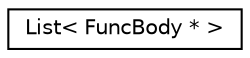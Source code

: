 digraph "Graphical Class Hierarchy"
{
 // LATEX_PDF_SIZE
  edge [fontname="Helvetica",fontsize="10",labelfontname="Helvetica",labelfontsize="10"];
  node [fontname="Helvetica",fontsize="10",shape=record];
  rankdir="LR";
  Node0 [label="List\< FuncBody * \>",height=0.2,width=0.4,color="black", fillcolor="white", style="filled",URL="$classList.html",tooltip=" "];
}
